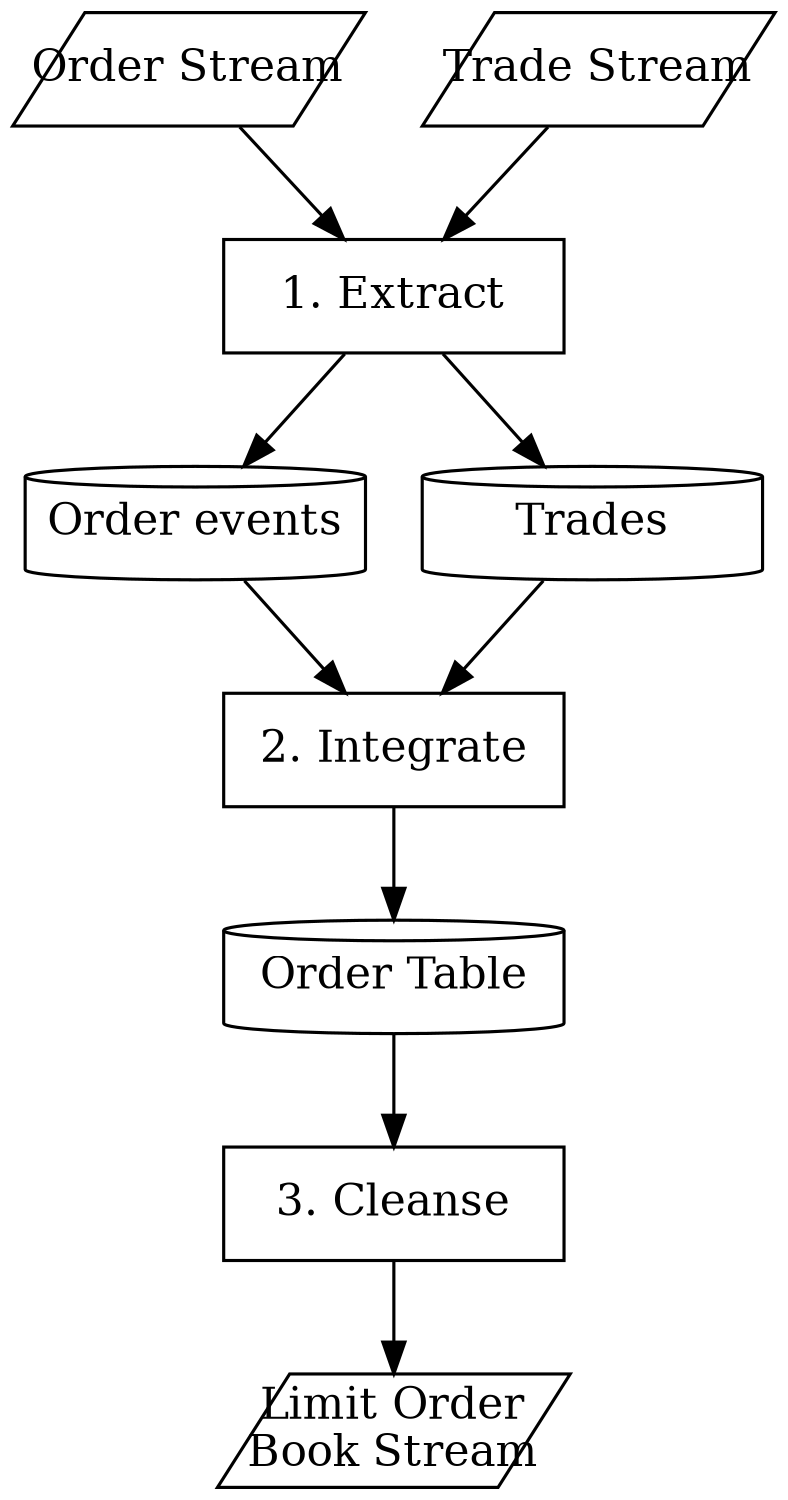 digraph G {
 rankdir=TB;
 size="10!";
 node [fixedsize=true; width=1.5; height=0.5;];
 OStream [label="Order Stream"; shape=parallelogram;];
 TStream [label="Trade Stream"; shape=parallelogram;];
 Extract [label="1. Extract";shape="box";];
 OE [label="Order events"; shape=cylinder;]
 TR [label="Trades"; shape=cylinder;]
 OT [label="Order Table"; shape=cylinder;]
 Integrate [label="2. Integrate"; shape="box"];
 Cleanse [label="3. Cleanse"; shape="box"];
 LOB [label="Limit Order\nBook Stream"; shape=parallelogram;];

 OStream -> Extract;
 TStream -> Extract;
 Extract -> OE;
 Extract -> TR;
 OE -> Integrate;
 TR -> Integrate;
 Integrate -> OT;
 OT ->  Cleanse;
 Cleanse -> LOB;
}
